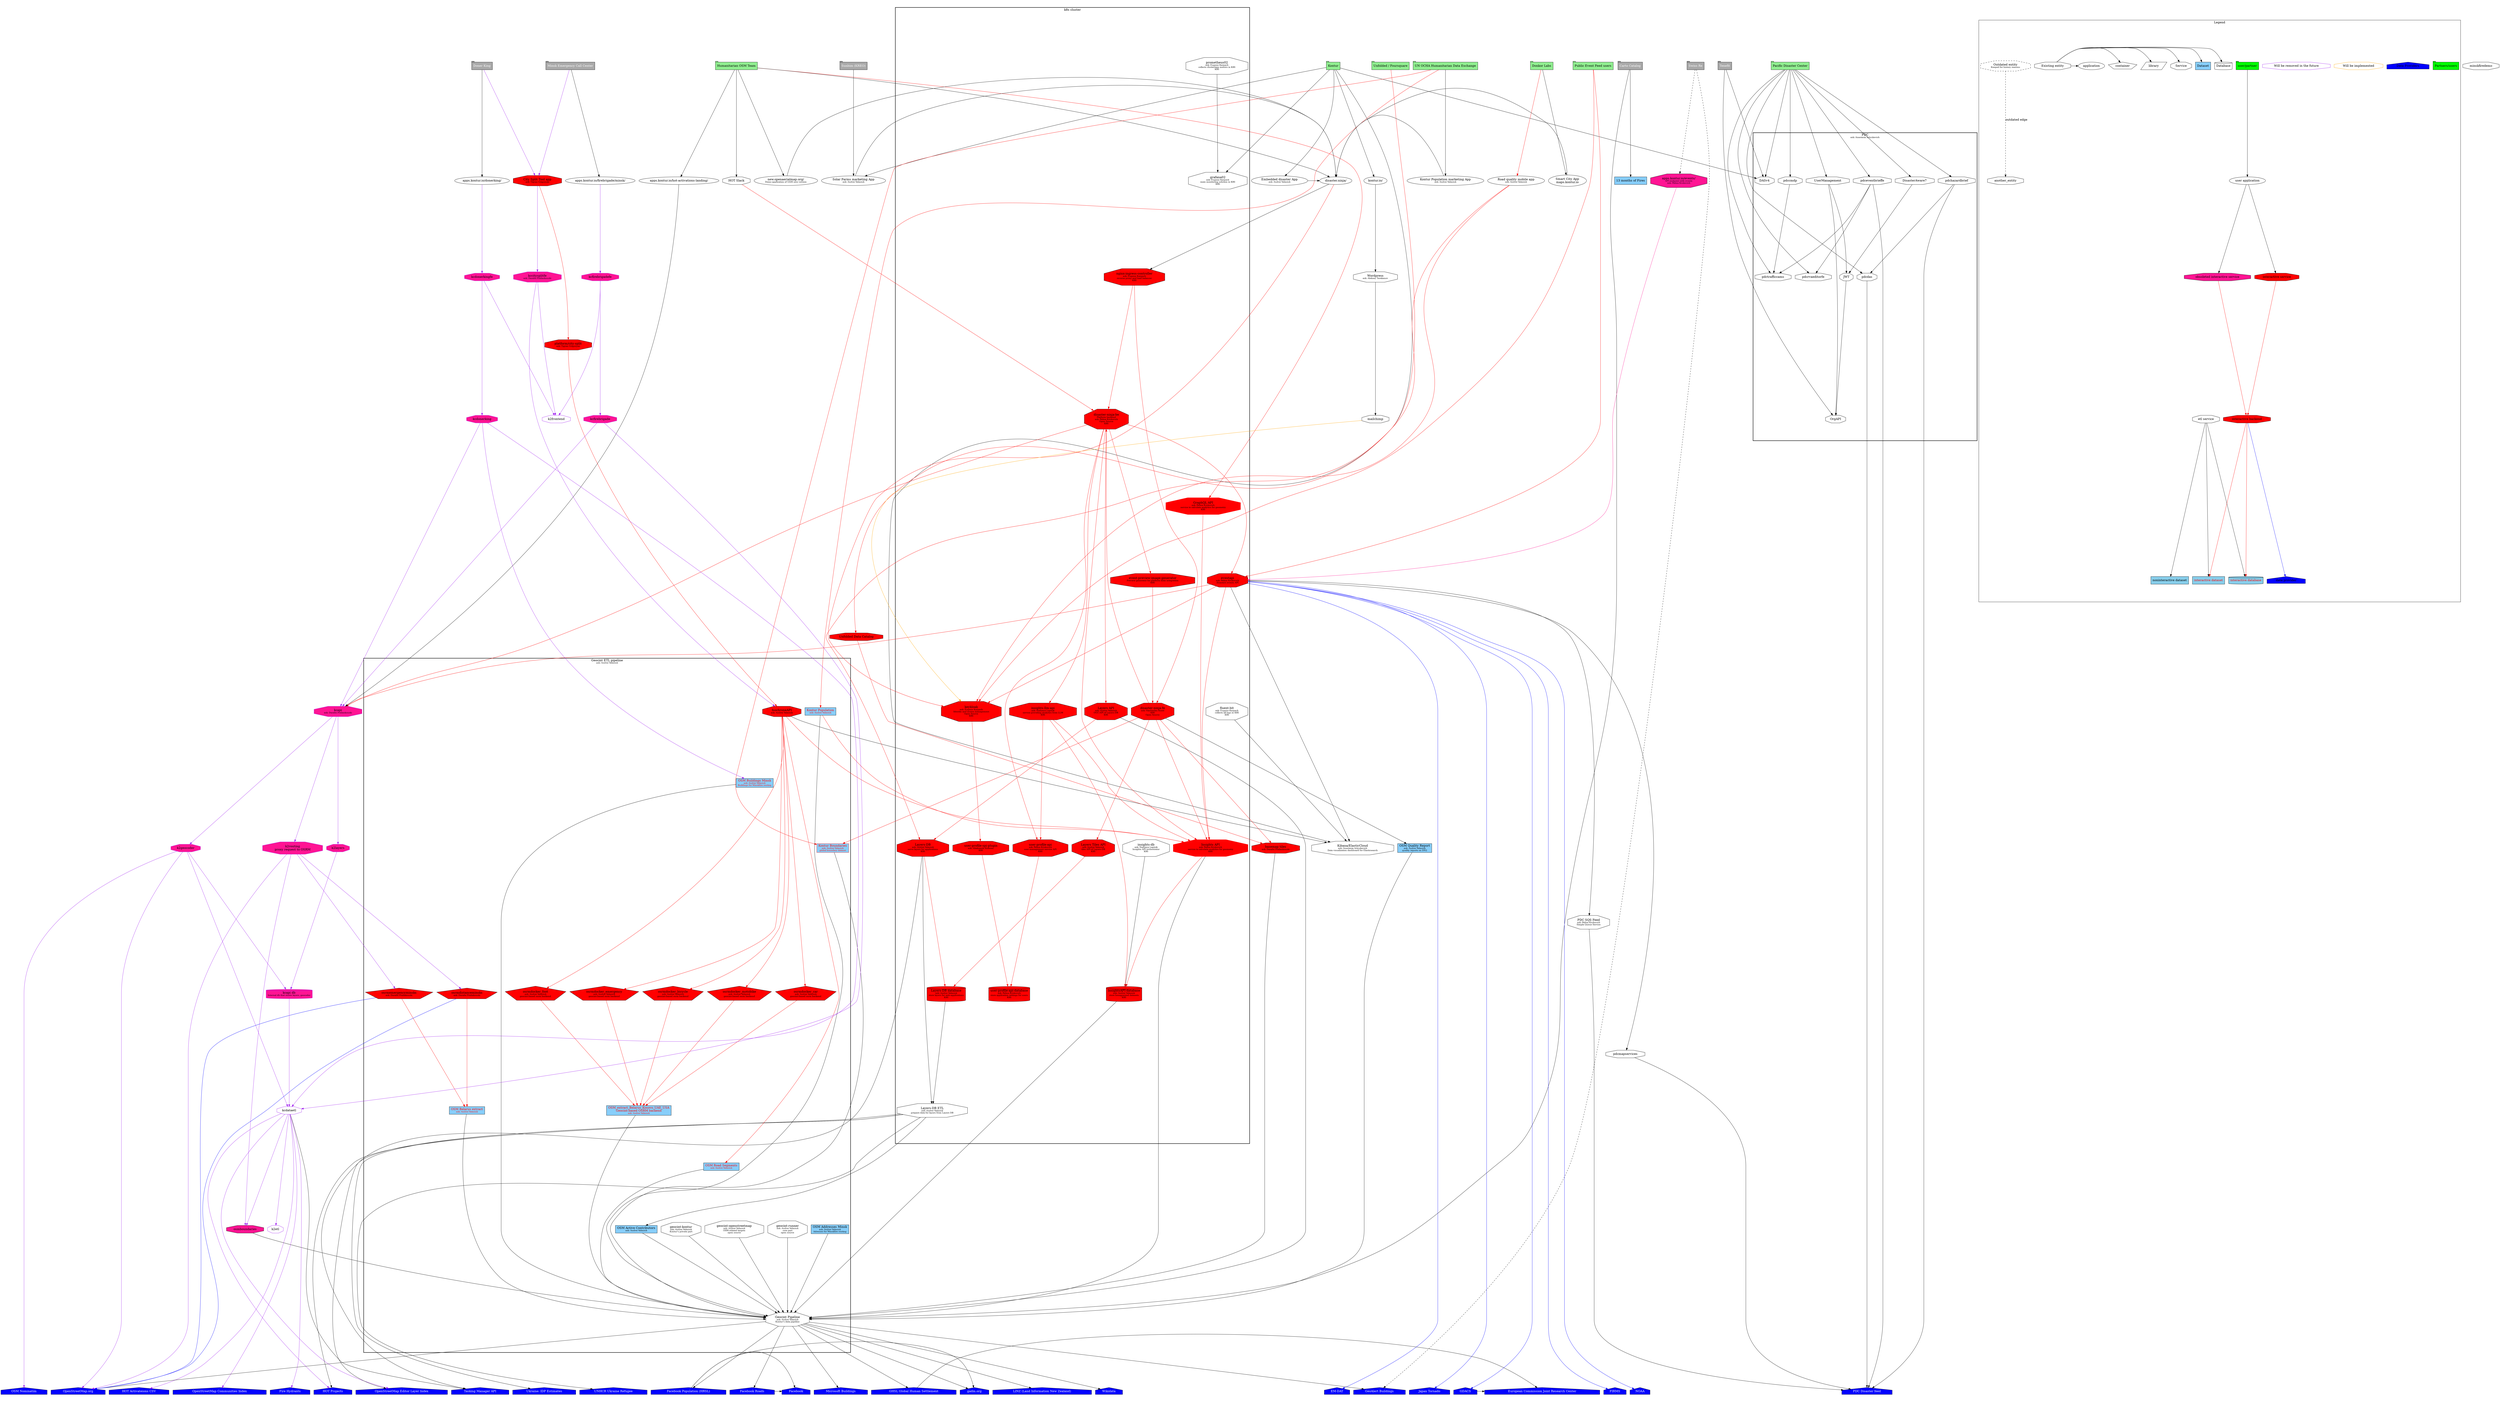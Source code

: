 digraph Platform_services{
    ratio=0.5625
    #ratio=0.7
    #ratio=1.0407 // 1993:1915
    #ratio=1.42
    maxiter=10000
    #compound=true;
    newrank=true
    edge[minlen=1,weight=1]
    node[shape=octagon]
    rankdir=TB // arrows go down


    // customers
    subgraph customers {
      rank=source // topmost always, the source of graph
      node[shape=tab,style=filled,fillcolor=lightgreen]

      subgraph customers_active_commercial {
        HOT           [label="Humanitarian OSM Team",group=hot]
        PDC           [label="Pacific Disaster Center"]
        Kontur        [label="Kontur",group=kontur]
      }

      subgraph customers_active_noncommercial { // active non-commercial engagements
        DonkorLabs    [label="Donkor Labs"]
        HDX           [label="UN OCHA Humanitarian Data Exchange",group=HDX]
        Unfolded      [label="Unfolded / Foursquare"]
        public_event_feed_users [label="Public Event Feed users"]
      }      

      subgraph customers_inactive { //inactive
        style="dashed"
        node[fontcolor=white,fillcolor=darkgrey]
        Tenefit       [label="Tenefit"]
        DonerKing     [label="Doner King",group=donerking]
        mchs          [label="Minsk Emergency Call Center"]
        cartocatalog  [label="Carto Catalog"] //updated 2021-10-08
        Sunbim                  [label="Sunbim (KREO)"]
        //Vianova [label="Vianova"]
        SwissRe                 [label="Swiss Re"] 
      }
    }


    // user facing
    // external
    { // data providers 
        rank=sink; // bottom-most of the graph

        // grouping is just for better clarity, its not architectural

        { // HOT
          hotactivations     [label="HOT Projects",shape=house,style=filled,fillcolor=blue,fontcolor=white]
          hotactivationscsv  [label="HOT Activateions CSV",shape=house,style=filled,fillcolor=blue,fontcolor=white]
        }

        { // Meta
          facebookpopulation [label="Facebook Population (HRSL)",shape=house,style=filled,fillcolor=blue,fontcolor=white]
          facebookroads      [label="Facebook Roads",shape=house,style=filled,fillcolor=blue,fontcolor=white]
          facebook           [label="Facebook",shape=house,style=filled,fillcolor=blue,fontcolor=white]
        }

        { // OSM
          osm                [label="OpenStreetMap.org",shape=house,style=filled,fillcolor=blue,fontcolor=white]
          osmlayers          [label="OpenStreetMap Editor Layer Index",shape=house,style=filled,fillcolor=blue,fontcolor=white]
          osmcommunities     [label="OpenStreetMap Communities Index",shape=house,style=filled,fillcolor=blue,fontcolor=white]
          osmnominatim       [label="OSM Nominatim",shape=house,style=filled,fillcolor=blue,fontcolor=white]
        }

        { //new
          taskingmanagerapi [label="Tasking Manager API",shape=house,style=filled,fillcolor=blue,fontcolor=white] //new
          firms             [label="FIRMS",shape=house,style=filled,fillcolor=blue,fontcolor=white] //new
          noaa              [label="NOAA",shape=house,style=filled,fillcolor=blue,fontcolor=white] //new
          emdat             [label="EM-DAT",shape=house,style=filled,fillcolor=blue,fontcolor=white] //new
          japantornado      [label="Japan Tornado",shape=house,style=filled,fillcolor=blue,fontcolor=white] //new??
          firehydrants      [label="Fire Hydrants",shape=house,style=filled,fillcolor=blue,fontcolor=white] //new
        }


        { // Ukraine
          unhcrukrainerefugee [label="UNHCR Ukraine Refugee",shape=house,style=filled,fillcolor=blue,fontcolor=white]
          idpestimates [label="Ukraine: IDP Estimates",shape=house,style=filled,fillcolor=blue,fontcolor=white]
        }

        { // other
          msbuildings        [label="Microsoft Buildings",shape=house,style=filled,fillcolor=blue,fontcolor=white]
          geoalertbuildings  [label="GeoAlert Buildings",shape=house,style=filled,fillcolor=blue,fontcolor=white]
          gdacs              [label="GDACS",shape=house,style=filled,fillcolor=blue,fontcolor=white]
          ghs                [label="GHSL Global Human Settlement",shape=house,style=filled,fillcolor=blue,fontcolor=white]
          gadm               [label="gadm.org",shape=house,style=filled,fillcolor=blue,fontcolor=white]
          jrc                [label="European Commission Joint Research Center",shape=house,style=filled,fillcolor=blue,fontcolor=white]
          linz               [label="LINZ (Land Information New Zealand)",shape=house,style=filled,fillcolor=blue,fontcolor=white]
          pdcdisasters       [label="PDC Disaster feed",shape=house,style=filled,fillcolor=blue,fontcolor=white]
          wikidata           [label="Wikidata",shape=house,style=filled,fillcolor=blue,fontcolor=white]
        }
    }

    "layers-db" -> taskingmanagerapi
    "kcdataetl" -> taskingmanagerapi

    {
        rank=same
        OSM_quality_report [label=<OSM Quality Report<BR /><FONT POINT-SIZE="10">ask: Andrei Valasiuk<BR />quality reports on DN2</FONT>>,shape=rectangle,style=filled,fillcolor=lightskyblue]
        k2routing [label=<k2routing<BR />proxy request to OSRM>,style=filled,fillcolor=deeppink]
        k2layers[style=filled, fillcolor=deeppink]
        k2geocoder[style=filled,fillcolor=deeppink]
    }

    subgraph cluster_legend {
        label="Legend"
        {
            rank=same;
            "Partners/users" [shape=tab,style=filled,fillcolor=green]
            "Data Providers" [shape=house,style=filled,fillcolor=blue]
            "Will be implemented" [color=orange]
            "Will be removed in the future" [color=purple]
        }

        {
            "user/partner"[shape=tab,style=filled,fillcolor=green]
            "user application"[shape=ellipse]
            "interactive service"[style=filled,fillcolor=red] 
            "interactive backend"[style=filled,fillcolor=red] 
            "interactive dataset"[shape=rectangle,style=filled,fillcolor=skyblue,fontcolor=red] 
            "interactive database"[shape=cylinder,style=filled,fillcolor=skyblue,fontcolor=red] 
            "noninteractive dataset"[shape=rectangle,style=filled,fillcolor=skyblue] 
            "data provider"[shape=house,style=filled,fillcolor=blue] 
            "etl service"
            "obsoleted interactive service"[style=filled,fillcolor=deeppink] 
            "user/partner"->"user application"
            "user application" -> "interactive service"
            "user application" -> "obsoleted interactive service"
            "interactive service" -> "interactive backend"[color=red]
            "obsoleted interactive service" -> "interactive backend"[color=red]
            "interactive backend" -> "interactive dataset"[color=red]
            "interactive backend" -> "interactive database"[color=red]
            "interactive backend" -> "data provider"[color=blue]
            "etl service" -> "interactive dataset"
            "etl service" -> "interactive database"
            "etl service" -> "noninteractive dataset"

        }

        {
            rank=same;
            "Existing entity" [color=black]
            database [label=<Database>,shape=cylinder,color=black]
            "Existing entity" -> database
            dataset [label=<Dataset>,shape=rectangle,style=filled,fillcolor=lightskyblue,color=black]
            "Existing entity" -> dataset
            service [label=<Service>,shape=octagon,color=black]
            "Existing entity" -> service
            library [label=<library>,shape=parallelogram,color=black]
            "Existing entity" -> library
            container [label=<container>,shape=pentagon,color=black]
            "Existing entity" -> container
            ellipse [label=<application>,shape=ellipse,color=black]
            "Existing entity" -> ellipse
        }

        {
            outdated [label=<Outdated entity<BR /><FONT POINT-SIZE="10">Keeped for history reasons</FONT>>,style=dashed]
            another_entity [shape=octagon]
            outdated -> another_entity [label="outdated edge",style=dashed]
        }        
    }

    subgraph kontur_infrastructure {

      //rank = "same"

      subgraph cluster_k8s {
          label="k8s cluster"
          style=bold

          "nginx-ingress-controller" [label=<nginx-ingress-controller<BR /><FONT POINT-SIZE="10">ask: Eugene Karpach<BR />reverse proxy and load balancer<br/>K8S</FONT>>,style=filled,fillcolor=red]
          "disaster-ninja-be" [label=<disaster-ninja-be<BR /><FONT POINT-SIZE="10">Platform backend<BR />ask: Palina Krukovich<BR />Open Source<BR />K8S</FONT>>,style=filled,fillcolor=red,group=ninja]
          "disaster-ninja-fe" [label=<disaster-ninja-fe<BR /><FONT POINT-SIZE="10">ask: Viachaslau Kozel<BR />K8S<BR />Open Source</FONT>>,style=filled,fillcolor=red,group=ninja]
          
          "event-preview-image-generator" [label=<event-preview-image-generator<BR /><FONT POINT-SIZE="10">Preview generator for platform links integration<BR />K8S</FONT>>,style=filled,fillcolor=red,group=ninja]
          
          "layers-tiles-api" [label=<Layers Tiles API<BR /><FONT POINT-SIZE="10">ask: Andrei Valasiuk<BR />tiles API of Layers-DB<BR />K8S</FONT>>,
                                        style=filled,fillcolor=red]
          "Layers-API" [label=<Layers API<BR /><FONT POINT-SIZE="10">ask: Andrei Valasiuk<BR />OGC-API of Layers-DB<BR />K8S</FONT>>,
                                        style=filled,fillcolor=red]
          "user-profile-api" [label=<user-profile-api<FONT POINT-SIZE="10"><BR />ask: Palina Krukovich<BR />user management service API<BR />K8S</FONT>>,
                                        style=filled,fillcolor=red]
          "user-profile-api-database" [label=<user-profile-api-database<FONT POINT-SIZE="10"><BR />ask: Palina Krukovich<BR />store application settings for users<BR />K8S</FONT>>,
                                        shape=cylinder,style=filled,fillcolor=red]
          "user-profile-spi-plugin" [label=<user-profile-spi-plugin<FONT POINT-SIZE="10"><BR />ask: Aliaksandr Kolesen<BR />K8S</FONT>>,style=filled,fillcolor=red]
          insightsapi [label=<Insights API<BR /><FONT POINT-SIZE="10">ask: Palina Krukovich<BR />service to calculate analytics for geometry<BR />K8S</FONT>>,
                                style=filled,color=red]
          graphqlapi [label=<GraphQL API<BR /><FONT POINT-SIZE="10">ask: Palina Krukovich<BR />service to calculate analytics for geometry<BR />K8S</FONT>>,
                                style=filled,color=red]
          "prometheus02" [label=<prometheus02<BR /><FONT POINT-SIZE="10">ask: Eugene Karpach<BR />collects cluster/app metrics in K8S<BR />K8S</FONT>>]
          "grafana02" [label=<grafana02<BR /><FONT POINT-SIZE="10">ask: Eugene Karpach<BR />main monitoring solution in K8S<BR />K8S</FONT>>]
          "fluent-bit" [label=<fluent-bit<FONT POINT-SIZE="10"><BR />ask: Eugene Karpach<BR />collects all logs in K8S<BR />K8S</FONT>>]
          "layers-db" [label=<Layers-DB<BR /><FONT POINT-SIZE="10">ask: Andrei Valasiuk<BR />serve layers for applications<BR />K8S</FONT>>,
                                style=filled,fillcolor=red]
          "layers-db-database" [label=<Layers-DB database<BR /><FONT POINT-SIZE="10">ask: Andrei Valasiuk<BR />store layers for web-applications<BR />K8S</FONT>>,
                                shape=cylinder,style=filled,fillcolor=red]
          "layers-etl" [label=<Layers-DB ETL<BR /><FONT POINT-SIZE="10">ask: Andrei Valasiuk<BR />prepare data for layers from Layers DB</FONT>>]
          "insights-db" [label=<insights-db<BR /><FONT POINT-SIZE="10">ask: Nadzeya Laptsik<BR />Insights API orchestrator<BR />K8S</FONT>>]
          "insights-llm-api" [label=<insights-llm-api<BR /><FONT POINT-SIZE="10">ask: Nadzeya Laptsik<BR />service providing analytics from LLM<BR />K8S</FONT>>,
                                      style=filled,fillcolor=red]
          eventapi [label=<eventapi<BR /><FONT POINT-SIZE="10">ask: Palina Krukovich<BR />disasters events API</FONT>>,group=eventapidata,style=filled,fillcolor=red]
          keycloak [label=<keykloak<BR /><FONT POINT-SIZE="10">ask: Eugene Karpach<BR />Identity and access management<BR />Open Source<BR />K8S</FONT>>,style=filled,fillcolor=red]
          "insightsapi-database" [label=<InsightsAPI-database<FONT POINT-SIZE="10"><BR />ask: Andrei Valasiuk<BR />store hexagonized datasets<BR />K8S</FONT>>,
                                      shape=cylinder,style=filled,fillcolor=red]

      }
      
      subgraph cluster_geocint {
          label=<Geocint ETL pipeline<BR /><FONT POINT-SIZE="10">ask: Andrei Valasiuk</FONT>>
          style=bold
          //rank=none

          "geocint-runner" [label=<geocint-runner<BR /><FONT POINT-SIZE="10">ask: Andrei Valasiuk<BR />core part<BR />open source</FONT>>]
          "geocint-openstreetmap" [label=<geocint-openstreetmap<BR /><FONT POINT-SIZE="10">ask: Andrei Valasiuk<BR />OSM-related targets<BR />open source</FONT>>]
          "geocint-kontur" [label=<geocint-kontur<BR /><FONT POINT-SIZE="10">ask: Andrei Valasiuk<BR />Kontur's private part</FONT>>]
          geocint [label=<Geocint Pipeline<BR /><FONT POINT-SIZE="10">ask: Andrei Valasiuk<BR />Kontur's data pipeline</FONT>>]
          isochroneapi [label=<IsochroneAPI<BR /><FONT POINT-SIZE="10">ask: Andrei Valasiuk</FONT>>]

          {
              rank=same;
              osrmemergencyminsk [label=<osrmemergencyminsks<BR /><FONT POINT-SIZE="10">ask: Darafei Praliakouski</FONT>>,shape=pentagon,style=filled,fillcolor=red]
              osrmdistanceminsk [label=<osrmdistanceminsks<BR /><FONT POINT-SIZE="10">ask: Darafei Praliakouski</FONT>>,shape=pentagon,style=filled,fillcolor=red]
              osrmdocker_motobike [label=<osrmdocker_motobike<BR /><FONT POINT-SIZE="10">ask: Andrei Valasiuk<BR />geocint-based osrm backend</FONT>>,shape=pentagon,style=filled,fillcolor=red]
              osrmdocker_foot [label=<osrmdocker_foot<BR /><FONT POINT-SIZE="10">ask: Andrei Valasiuk<BR />geocint-based osrm backend</FONT>>,shape=pentagon,style=filled,fillcolor=red]
              osrmdocker_emergency [label=<osrmdocker_emergency<BR /><FONT POINT-SIZE="10">ask: Andrei Valasiuk<BR />geocint-based osrm backend</FONT>>,shape=pentagon,style=filled,fillcolor=red]
              osrmdocker_bicycle [label=<osrmdocker_bicycle<BR /><FONT POINT-SIZE="10">ask: Andrei Valasiuk<BR />geocint-based osrm backend</FONT>>,shape=pentagon,style=filled,fillcolor=red]
              osrmdocker_car [label=<osrmdocker_car<BR /><FONT POINT-SIZE="10">ask: Andrei Valasiuk<BR />geocint-based osrm backend</FONT>>,shape=pentagon,style=filled,fillcolor=red]
          }

          {
              // Global datasets
              //rank=same;
          
              osmroadsegments [label=<OSM Road Segments<BR /><FONT POINT-SIZE="10">ask: Andrei Valasiuk</FONT>>,shape=rectangle,style=filled,fillcolor=lightskyblue,fontcolor=red]
              konturpopulation [label=<Kontur Population<BR /><FONT POINT-SIZE="10">ask: Andrei Valasiuk</FONT>>,shape=rectangle,style=filled,fillcolor=lightskyblue,fontcolor=red]
              kontur_boundaries [label=<Kontur Boundaries<BR /><FONT POINT-SIZE="10">ask: Andrei Valasiuk<BR />global boundary dataset</FONT>>,
                                      shape=rectangle,style=filled,fillcolor=lightskyblue,color=red,fontcolor=red]
              osmcontributorstiles [label=<OSM Active Contributors<BR /><FONT POINT-SIZE="10">ask: Andrei Valasiuk</FONT>>,shape=rectangle,style=filled,fillcolor=lightskyblue]
          }

          {
              // Minsk datasets
              //rank=same;
              addressesminsk [label=<OSM Addresses Minsk<BR /><FONT POINT-SIZE="10">ask: Andrei Valasiuk<BR />Adresses for Minskfire routing</FONT>>,shape=rectangle,style=filled,fillcolor=lightskyblue    ]
              buildingsminsk [label=<OSM Buildings Minsk<BR /><FONT POINT-SIZE="10">ask: Andrei Valasiuk<BR />Buildings for Minskfire routing</FONT>>,
                shape=rectangle,style=filled,fillcolor=lightskyblue,fontcolor=red]
              belarusosmpbf [label=<OSM Belarus extract<BR /><FONT POINT-SIZE="10">ask: Andrei Valasiuk</FONT>>,shape=rectangle,style=filled,fillcolor=lightskyblue,fontcolor=red]
              pdsdataset  [label=<OSM_extract_Belarus_Kosovo_UAE_USA<BR />Geocint-based OSRM backend<BR /><FONT POINT-SIZE="10">ask: Andrei Valasiuk</FONT>>,
                shape=rectangle,style=filled,fillcolor=lightskyblue,fontcolor=red]//Area of interest updated 2024-30-01
          }
      } 

    }

    k2geocoder -> osmnominatim [color=purple]

    "user-profile-api" -> "user-profile-api-database"[color=red]
    "user-profile-spi-plugin" -> "user-profile-api-database"[color=red]

    keycloak -> "user-profile-spi-plugin"[color=red]
    eventapi -> keycloak[color=red]

    "basemap tiles"  [label=<basemap tiles<BR /><FONT POINT-SIZE="10">ask: Darafei Praliaskouski</FONT>>][style=filled,fillcolor=red]
    "disaster-ninja-fe" -> "basemap tiles"[color=red] 
    "basemap tiles" -> geocint

    "disaster-ninja-fe" ->  "disaster-ninja-be"[color=red]
    "disaster-ninja-fe" -> kontur_boundaries[color=red]
    "disaster-ninja-fe" -> OSM_quality_report
    "disaster-ninja-fe" -> "layers-tiles-api"[color=red]

    "disaster-ninja-be" -> "user-profile-api"[color=red]
    "disaster-ninja-be" -> "event-preview-image-generator"[color=red]
    "event-preview-image-generator" -> "disaster-ninja-fe"[color=red]
    "disaster-ninja-be" -> insightsapi[color=red]
    "disaster-ninja-fe" -> insightsapi[color=red]
    "disaster-ninja-be" -> "insights-llm-api"[color=red]
    graphqlapi -> insightsapi[color=red]
    "disaster-ninja-be" -> kcapi[color=red]
    "disaster-ninja-be" -> eventapi[color=red]
    "disaster-ninja-be" -> "Layers-API"[color=red]

    "HOT Slack" -> "disaster-ninja-be"[color=red] // should be to ingress controller, maybe...

    "nginx-ingress-controller" -> "disaster-ninja-fe"[color=red] 
    "nginx-ingress-controller" -> "disaster-ninja-be" [color=red]

    SwissRe -> geoalertbuildings [style=dashed]
    SwissRe -> eventapiprod [style=dashed]

    "Layers-API" -> "layers-db"[color=red]
    "layers-tiles-api" -> "layers-db-database"[color=red]
    "layers-db" -> "layers-etl"
    "layers-db" -> "layers-db-database"[color=red]
    "layers-db-database" -> "layers-etl"

    "layers-etl" -> hotactivations
    "layers-etl" -> osmcontributorstiles
    "layers-etl" -> unhcrukrainerefugee
    "layers-etl" -> idpestimates
    "layers-etl" -> osmlayers
    

    gdacs -> jrc
    ghs -> jrc
    facebookpopulation -> facebook
    facebookroads -> facebook


    { // client apps
        rank=same;
        donerkingapp [label="apps.kontur.io/donerking/",group="donerking",shape=ellipse]        
        // deeppink = interactive/outdated?
        eventapiprod [label=<apps.kontur.io/events/<BR /><FONT POINT-SIZE="10">API endpoint with events<BR />ask: Palina Krukovich</FONT>>,style=filled,fillcolor=deeppink]
        mchsapp [label="apps.kontur.io/firebrigade/minsk/",shape=ellipse,group="firebrig"]
        konturwebsite [label="kontur.io/",shape=ellipse,group=konturwebsite]

        {
          hotlandingpage [label="apps.kontur.io/hot-activations-landing/",shape=ellipse,group="hot"]
          "HOT Slack" [group="hot"]
          oam [label=<new.openaerialmap.org/<BR /><FONT POINT-SIZE="10">Demo application of OAM new version</FONT>>,shape=ellipse,group="hot"]
        }

        disasterninja [label="disaster.ninja/",shape=ellipse]
       
        { 
          roadqualityapp [label=<Road quality mobile app<BR /><FONT POINT-SIZE="10">ask: Andrei Valasiuk</FONT>>,shape=ellipse,group="donkor"]
          smartcity [label=<Smart City App<BR />maps.kontur.io>,shape=ellipse,group="donkor"]
        }

        solarfarm [label=<Solar Farms marketing App<BR /><FONT POINT-SIZE="10">ask: Andrei Valasiuk</FONT>>,shape=ellipse]
        embeddedpop [label=<Kontur Population marketing App<BR /><FONT POINT-SIZE="10">ask: Andrei Valasiuk</FONT>>,shape=ellipse,group="HDX"]
        embeddeddisaster [label=<Embedded disaster App<BR /><FONT POINT-SIZE="10">ask: Andrei Valasiuk</FONT>>,shape=ellipse]
    }
    disasterninja -> "nginx-ingress-controller"
    disasterninja -> keycloak[color=red]
    Sunbim -> solarfarm

    embeddedpop -> disasterninja
    embeddeddisaster -> disasterninja
    oam -> disasterninja

    DonkorLabs -> smartcity -> disasterninja
    DonkorLabs -> roadqualityapp -> keycloak[color=red]

    roadqualityapp -> "layers-db"[color=red]
    solarfarm -> disasterninja


    public_event_feed_users -> keycloak[color=red]
    public_event_feed_users -> eventapi[color=red]
    HOT -> disasterninja
    HOT -> hotlandingpage //new
    HOT -> "HOT Slack"
    HOT -> oam
    HOT -> graphqlapi[color=red]
    Kontur -> solarfarm
    Kontur -> embeddeddisaster
    
    "Unfolded Data Catalog"[style=filled,fillcolor=red]
    Unfolded -> "Unfolded Data Catalog"[color=red] //updated 2021-10-08
    "Unfolded Data Catalog" -> "basemap tiles"[color=red] //updated 2021-10-08

    "13 months of Fires" [label=<13 months of Fires>,shape=rectangle,style=filled,fillcolor=lightskyblue]
    cartocatalog -> "13 months of Fires"//updated 2021-10-08
    cartocatalog -> geocint //updated 2021-10-08

    eventapiprod -> eventapi[color=deeppink]
    hotlandingpage -> kcapi //new
    CSTAPP [label=<City Split Tool app<BR /><FONT POINT-SIZE="10">ask: Tigran Grigoryan</FONT>>,style=filled,fillcolor=red]
    mchs -> CSTAPP[color=purple]
    DonerKing -> CSTAPP [color=purple]
    citysplit [label="platform/city-split"][label=<platform/city-split<BR /><FONT POINT-SIZE="10">ask: Tigran Grigoryan</FONT>>][style=filled,fillcolor=red]

    CSTAPP -> citysplit[color=red]
    isochroneapi[style=filled,fillcolor=red]
    citysplit -> isochroneapi[color=red]
    insightsapi -> "insightsapi-database"[color=red]
    "insights-db" -> "insightsapi-database"
    "insights-llm-api" -> "insightsapi-database"[color=red]
    "insights-llm-api" -> "user-profile-api"[color=red]
    "insights-llm-api" -> insightsapi[color=red]
    
    konturpopulation -> insightsapi[color=red] // updated 2021-10-08
    isochroneapi -> insightsapi[color=red] //new

    eventapi -> insightsapi[color=red] //new
    isochroneapi -> osmroadsegments[color=red]
    osmroadsegments -> geocint
    buildingsminsk -> geocint
    osmcontributorstiles -> geocint
    addressesminsk -> geocint
    insightsapi -> geocint
    belarusosmpbf -> geocint
    pdsdataset -> geocint //updated 2021-10-08
    osrmdocker_foot -> pdsdataset[color=red] //updated 2021-10-08
    osrmdocker_bicycle -> pdsdataset[color=red] //updated 2021-10-08
    osrmdocker_car -> pdsdataset[color=red] //updated 2021-10-08
    osrmdocker_emergency -> pdsdataset[color=red] //updated 2021-10-08
    osrmdocker_motobike -> pdsdataset[color=red] //updated 2021-10-08
    isochroneapi -> osrmdocker_foot[color=red]  //updated 2021-10-08
    isochroneapi -> osrmdocker_bicycle[color=red] //updated 2021-10-08
    isochroneapi -> osrmdocker_car[color=red] //updated 2021-10-08
    isochroneapi -> osrmdocker_emergency[color=red] //updated 2021-10-08
    isochroneapi -> osrmdocker_motobike[color=red]   //updated 2021-10-08

    osrmemergencyminsk -> belarusosmpbf[color=red]
    osrmdistanceminsk -> belarusosmpbf[color=red]
    konturpopulation -> geocint
    HDX -> konturpopulation[color=red]
    HDX -> kontur_boundaries[color=red]
    HDX -> embeddedpop



    "geocint-runner" -> geocint
    "geocint-openstreetmap" -> geocint
    "geocint-kontur" -> geocint
    "Layers-API" -> geocint
    geocint -> osm
    geocint -> facebookpopulation
    facebookpopulation -> gadm
    geocint -> gadm
    geocint -> ghs
    geocint -> facebookroads
    geocint -> msbuildings
    geocint -> geoalertbuildings
    geocint -> wikidata
    geocint -> linz

    "insightsapi-database" -> geocint
    kontur_boundaries -> geocint //updates 2021-10-08
    OSM_quality_report -> geocint //updated 2021-10-08 Sasha Petrov
    osmboundaries[style=filled,fillcolor=deeppink]
    osmboundaries -> geocint

    kccitysplitfe [label=<kccitysplitfe<BR /><FONT POINT-SIZE="10">ask: Darafei Praliaskouski</FONT>>,color=purple,style=filled,fillcolor=deeppink]
    kccitysplitfe -> isochroneapi [color=purple]
    CSTAPP -> kccitysplitfe [color=purple]

    // lets use deeppink for outdated+interactive
    kcapi [label=<kcapi<BR /><FONT POINT-SIZE="10">ask: Darafei Praliaskouski</FONT>>,color=purple,style=filled,fillcolor=deeppink]
    eventapi -> gdacs[color=blue]
    eventapi -> firms[color=blue] //new
    eventapi -> noaa[color=blue] //new
    eventapi -> emdat[color=blue] //new
    eventapi -> japantornado[color=blue] //new
    eventapi -> kcapi[color=red]

    // donerking legacy stack
    kcdonerkingfe [color=purple,group="donerking",style=filled,fillcolor=deeppink]
    kcdonerking [color=purple,group="donerking",style=filled,fillcolor=deeppink]

    DonerKing -> donerkingapp
    donerkingapp -> kcdonerkingfe [color=purple]
    kcdonerkingfe -> kcdonerking [color=purple]
    kcdonerking -> buildingsminsk [color=purple]
    kcdonerking -> kcdataetl [color=purple]


    kcdataetl [color=purple]
    kcdataetl -> hotactivations [color=purple]
    kcdataetl -> hotactivationscsv [color=purple]
    kcdataetl -> osmcommunities [color=purple]
    kcdataetl -> osmlayers [color=purple]
    kcdataetl -> k2etl [color=purple]
    kcdataetl -> osmboundaries [color=purple]
    kcdataetl -> firehydrants [color=purple]
   
    // firebrig stack  
    kcfirebrigadefe [color=purple, group="firebrig",style=filled,fillcolor=deeppink]
    kcfirebrigade [color=purple, group="firebrig",style=filled,fillcolor=deeppink]
    mchs -> mchsapp
    mchsapp -> kcfirebrigadefe [color=purple]
    kcfirebrigadefe -> kcfirebrigade [color=purple]
    kcfirebrigade -> kcdataetl [color=purple]

    kcapi [color=purple]
    kcdonerking -> kcapi [color=purple]
    kcfirebrigade -> kcapi [color=purple]

    pdcsqs [label=<PDC SQS Feed<BR /><FONT POINT-SIZE="10">ask: Palina Krukovich<BR />Simple Queue Service</FONT>>]
    
    eventapi -> pdcsqs -> pdcdisasters
    eventapi -> pdcmapservices -> pdcdisasters


    k2etl [color=purple]
    k2layers [color=purple]
    k2layers [color=purple]
    kcapi -> k2layers [color=purple]
    "kcapi db" [label=<kcapi db<BR /><FONT POINT-SIZE="10">Internal db that stores layers, geocoder</FONT>>,color=purple,shape=cylinder,style=filled,fillcolor=deeppink]
    k2layers -> "kcapi db" [color=purple]
    k2geocoder -> "kcapi db" [color=purple]
    "kcapi db" -> kcdataetl [color=purple]
    minskfiredemo 
    k2routing [color=purple]
    kcapi -> k2routing [color=purple]
    k2routing -> osm [color=purple]
    k2routing -> osrmemergencyminsk [color=purple]
    k2routing -> osmboundaries [color=purple] // accoring to A.Kalenik
    osrmemergencyminsk -> osm[color=blue]
    k2routing -> osrmdistanceminsk [color=purple]
    osrmdistanceminsk -> osm[color=blue]
    k2geocoder [color=purple]
    kcapi -> k2geocoder [color=purple]
    k2geocoder -> osm [color=purple]
    k2geocoder -> kcdataetl [color=purple]
    k2frontend [color=purple]
    kcdonerkingfe -> k2frontend [color=purple]
    kcfirebrigadefe -> k2frontend [color=purple]
    kccitysplitfe -> k2frontend [color=purple]

    subgraph cluster_PDC {
        label=<PDC<BR /><FONT POINT-SIZE="10">ask: Anastasia Artyukevich</FONT>>
        style=bold

        pdcrvaeditorfe        
        pdceventbrieffe        
        pdchazardbrief        
        pdcdas        
        pdctrafficcams 
        DASv4          
        UserManagement
        DisasterAware7
        pdccmdp   
        OrgAPI
        JWT
    }
    
    PDC -> pdcrvaeditorfe
    PDC -> pdceventbrieffe
    pdceventbrieffe -> pdcdisasters
    pdceventbrieffe -> pdcrvaeditorfe
    PDC -> pdchazardbrief
    pdchazardbrief -> pdcdas
    pdchazardbrief -> pdcdisasters
    PDC -> pdcdas
    pdcdas -> pdcdisasters
    PDC -> pdctrafficcams
    pdceventbrieffe -> pdctrafficcams
    PDC -> pdccmdp -> pdctrafficcams
    Tenefit -> OrgAPI // update 2021-10-8
    PDC -> UserManagement -> JWT         // update 2021-10-8
    UserManagement -> OrgAPI // update 2021-10-8
    PDC -> DisasterAware7 -> JWT -> OrgAPI // update 2021-10-8
    PDC -> DASv4 // update 2021-10-8
    Tenefit -> DASv4 // update 2021-10-8
    Kontur -> DASv4 // update 2021-10-8

    // konturwebsite stack
    wordpress [label=<Wordpress<BR /><FONT POINT-SIZE="10">ask: Aleksey Tarakanov</FONT>>,group=konturwebsite]
    mailchimp [group=konturwebsite]
    Kontur -> konturwebsite -> wordpress -> mailchimp
    mailchimp -> keycloak [color=orange]


    "prometheus02" -> grafana02
    kibana [label=<Kibana/ElasticCloud<BR /><FONT POINT-SIZE="10">ask: Anastasia Artyukevich<BR />Data visualization dashboard for Elasticsearch</FONT>>]
    
    Kontur -> grafana02
    
    Kontur -> kibana //updated 2021-10-08
    eventapi -> kibana//updated 2021-10-08
    isochroneapi -> kibana//updated 2021-10-08
    
    "fluent-bit" -> kibana

}

